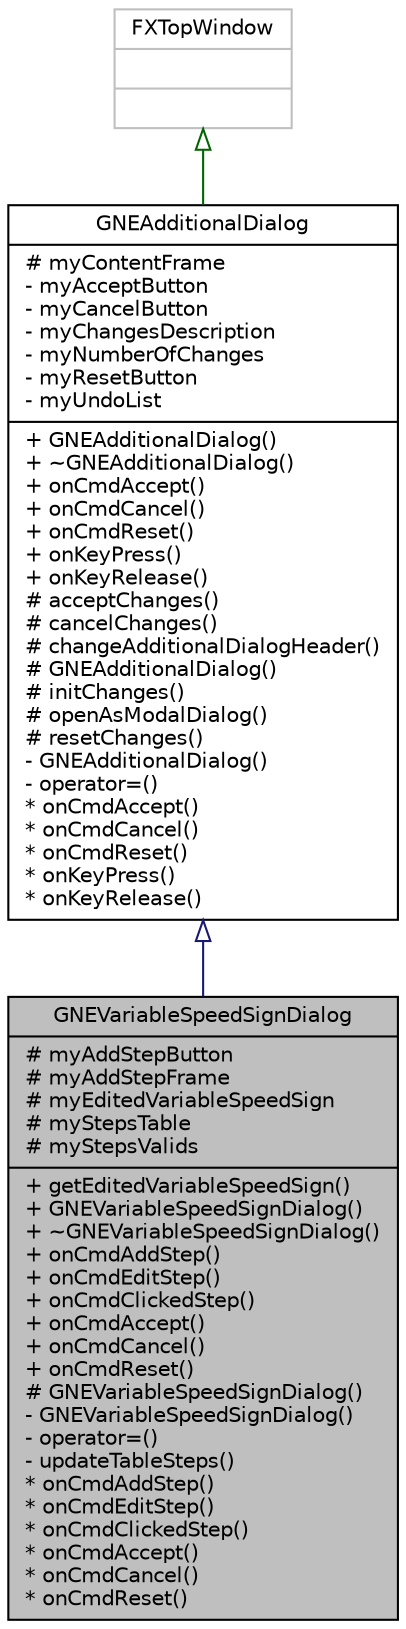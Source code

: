 digraph "GNEVariableSpeedSignDialog"
{
  edge [fontname="Helvetica",fontsize="10",labelfontname="Helvetica",labelfontsize="10"];
  node [fontname="Helvetica",fontsize="10",shape=record];
  Node0 [label="{GNEVariableSpeedSignDialog\n|# myAddStepButton\l# myAddStepFrame\l# myEditedVariableSpeedSign\l# myStepsTable\l# myStepsValids\l|+ getEditedVariableSpeedSign()\l+ GNEVariableSpeedSignDialog()\l+ ~GNEVariableSpeedSignDialog()\l+ onCmdAddStep()\l+ onCmdEditStep()\l+ onCmdClickedStep()\l+ onCmdAccept()\l+ onCmdCancel()\l+ onCmdReset()\l# GNEVariableSpeedSignDialog()\l- GNEVariableSpeedSignDialog()\l- operator=()\l- updateTableSteps()\l* onCmdAddStep()\l* onCmdEditStep()\l* onCmdClickedStep()\l* onCmdAccept()\l* onCmdCancel()\l* onCmdReset()\l}",height=0.2,width=0.4,color="black", fillcolor="grey75", style="filled", fontcolor="black"];
  Node1 -> Node0 [dir="back",color="midnightblue",fontsize="10",style="solid",arrowtail="onormal",fontname="Helvetica"];
  Node1 [label="{GNEAdditionalDialog\n|# myContentFrame\l- myAcceptButton\l- myCancelButton\l- myChangesDescription\l- myNumberOfChanges\l- myResetButton\l- myUndoList\l|+ GNEAdditionalDialog()\l+ ~GNEAdditionalDialog()\l+ onCmdAccept()\l+ onCmdCancel()\l+ onCmdReset()\l+ onKeyPress()\l+ onKeyRelease()\l# acceptChanges()\l# cancelChanges()\l# changeAdditionalDialogHeader()\l# GNEAdditionalDialog()\l# initChanges()\l# openAsModalDialog()\l# resetChanges()\l- GNEAdditionalDialog()\l- operator=()\l* onCmdAccept()\l* onCmdCancel()\l* onCmdReset()\l* onKeyPress()\l* onKeyRelease()\l}",height=0.2,width=0.4,color="black", fillcolor="white", style="filled",URL="$da/d75/class_g_n_e_additional_dialog.html",tooltip="Dialog to edit sequences, parameters, etc.. of Additionals. "];
  Node2 -> Node1 [dir="back",color="darkgreen",fontsize="10",style="solid",arrowtail="onormal",fontname="Helvetica"];
  Node2 [label="{FXTopWindow\n||}",height=0.2,width=0.4,color="grey75", fillcolor="white", style="filled"];
}
